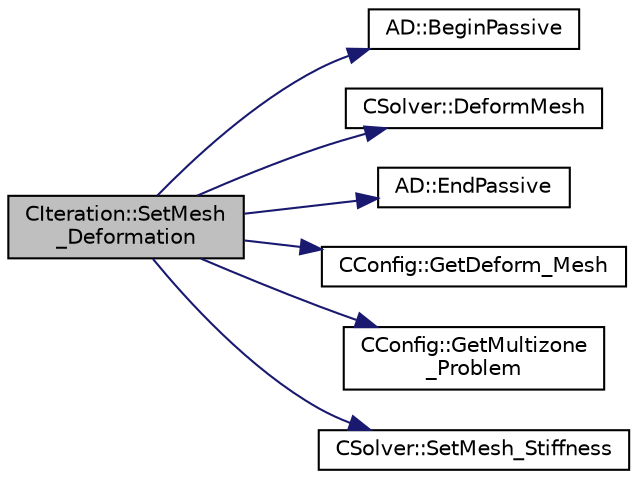 digraph "CIteration::SetMesh_Deformation"
{
 // LATEX_PDF_SIZE
  edge [fontname="Helvetica",fontsize="10",labelfontname="Helvetica",labelfontsize="10"];
  node [fontname="Helvetica",fontsize="10",shape=record];
  rankdir="LR";
  Node1 [label="CIteration::SetMesh\l_Deformation",height=0.2,width=0.4,color="black", fillcolor="grey75", style="filled", fontcolor="black",tooltip="Run the mesh deformation algorithms."];
  Node1 -> Node2 [color="midnightblue",fontsize="10",style="solid",fontname="Helvetica"];
  Node2 [label="AD::BeginPassive",height=0.2,width=0.4,color="black", fillcolor="white", style="filled",URL="$namespaceAD.html#a17303e0b54570243d54732b02655f9a5",tooltip="Start a passive region, i.e. stop recording."];
  Node1 -> Node3 [color="midnightblue",fontsize="10",style="solid",fontname="Helvetica"];
  Node3 [label="CSolver::DeformMesh",height=0.2,width=0.4,color="black", fillcolor="white", style="filled",URL="$classCSolver.html#a351a9c050224a806579050ab8e401b9c",tooltip="A virtual member."];
  Node1 -> Node4 [color="midnightblue",fontsize="10",style="solid",fontname="Helvetica"];
  Node4 [label="AD::EndPassive",height=0.2,width=0.4,color="black", fillcolor="white", style="filled",URL="$namespaceAD.html#af5a5809a923faf03119828c329bc2db7",tooltip="End a passive region, i.e. start recording if we were recording before."];
  Node1 -> Node5 [color="midnightblue",fontsize="10",style="solid",fontname="Helvetica"];
  Node5 [label="CConfig::GetDeform_Mesh",height=0.2,width=0.4,color="black", fillcolor="white", style="filled",URL="$classCConfig.html#a74c97dfeaa45d3f37d5696d798dafad9",tooltip="Get information about whether the mesh will be deformed using pseudo linear elasticity."];
  Node1 -> Node6 [color="midnightblue",fontsize="10",style="solid",fontname="Helvetica"];
  Node6 [label="CConfig::GetMultizone\l_Problem",height=0.2,width=0.4,color="black", fillcolor="white", style="filled",URL="$classCConfig.html#abafdda03255a7f71a9701ded02f6d231",tooltip="Get whether the simulation we are running is a multizone simulation."];
  Node1 -> Node7 [color="midnightblue",fontsize="10",style="solid",fontname="Helvetica"];
  Node7 [label="CSolver::SetMesh_Stiffness",height=0.2,width=0.4,color="black", fillcolor="white", style="filled",URL="$classCSolver.html#a5c4bd9c0120f9454b330d6964333ac97",tooltip="A virtual member."];
}
